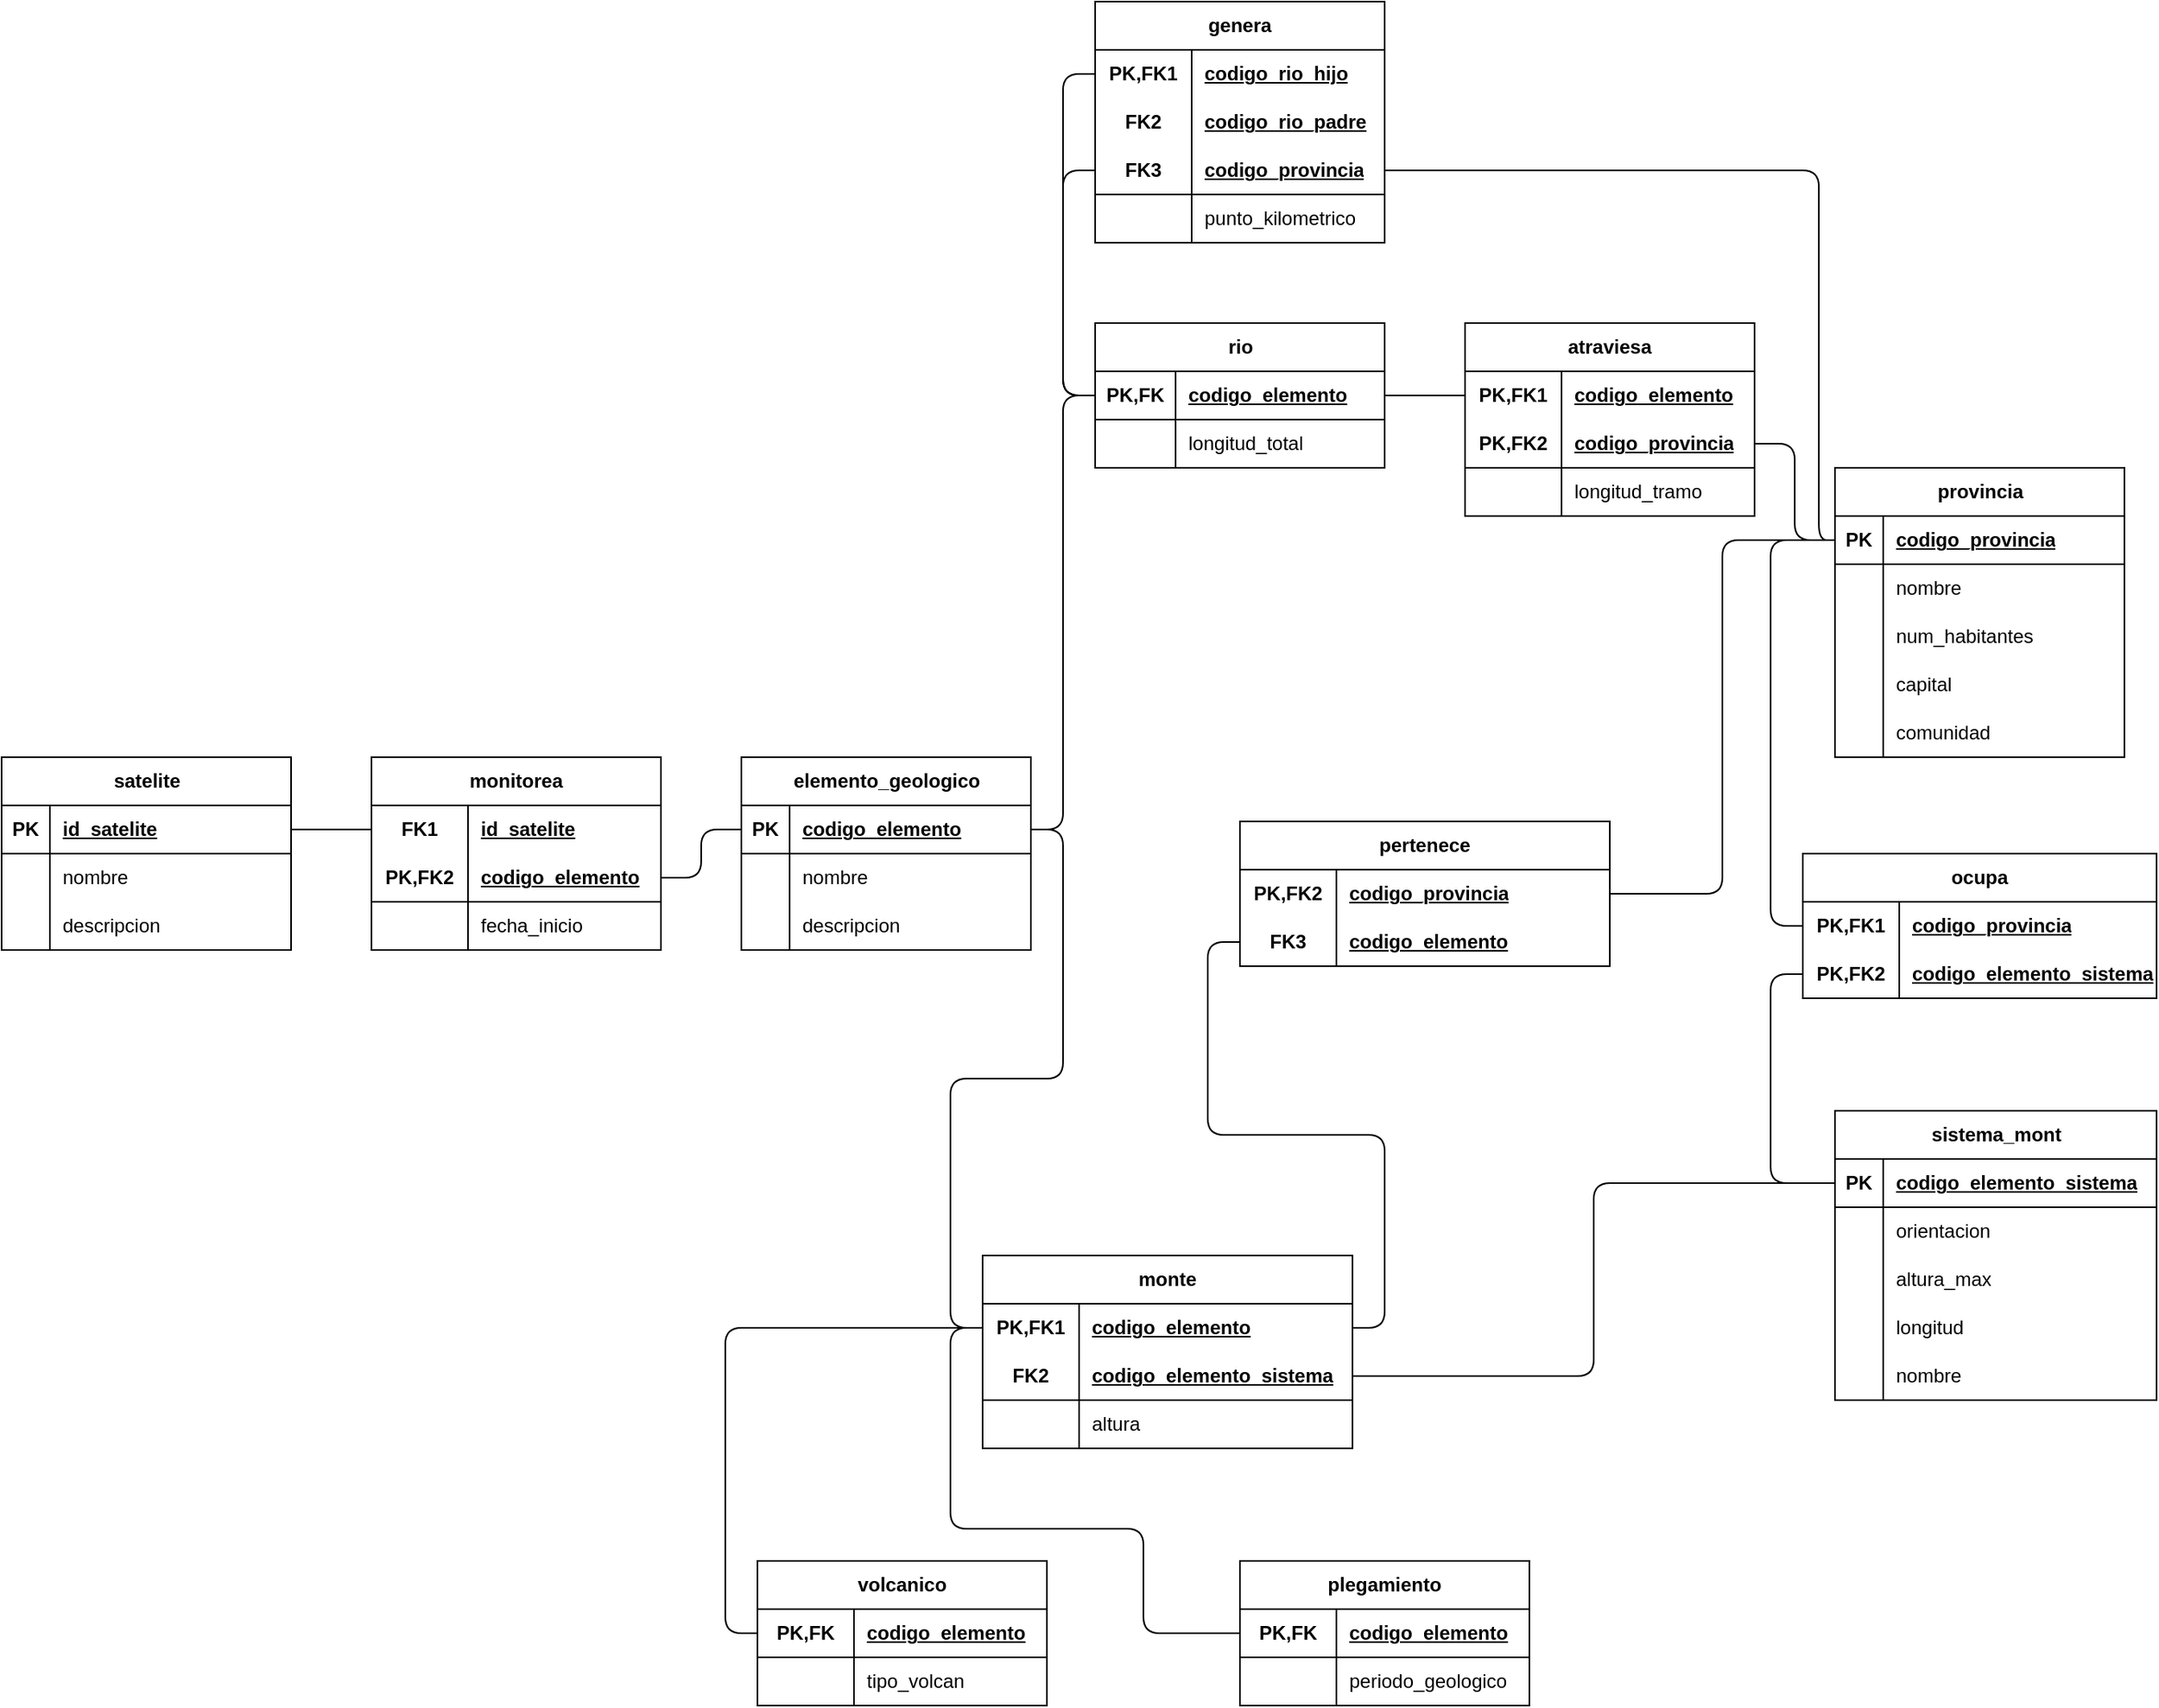 <mxfile version="24.7.1" type="github">
  <diagram name="Page-1" id="MapgltvoWuLUEXg4laVI">
    <mxGraphModel dx="2537" dy="2028" grid="1" gridSize="10" guides="1" tooltips="1" connect="1" arrows="1" fold="1" page="1" pageScale="1" pageWidth="850" pageHeight="1100" math="0" shadow="0">
      <root>
        <mxCell id="0" />
        <mxCell id="1" parent="0" />
        <mxCell id="Hibqn3s17gIYtpGQtxro-1" value="provincia" style="shape=table;startSize=30;container=1;collapsible=1;childLayout=tableLayout;fixedRows=1;rowLines=0;fontStyle=1;align=center;resizeLast=1;html=1;" parent="1" vertex="1">
          <mxGeometry x="650" y="280" width="180" height="180" as="geometry" />
        </mxCell>
        <mxCell id="Hibqn3s17gIYtpGQtxro-2" value="" style="shape=tableRow;horizontal=0;startSize=0;swimlaneHead=0;swimlaneBody=0;fillColor=none;collapsible=0;dropTarget=0;points=[[0,0.5],[1,0.5]];portConstraint=eastwest;top=0;left=0;right=0;bottom=1;" parent="Hibqn3s17gIYtpGQtxro-1" vertex="1">
          <mxGeometry y="30" width="180" height="30" as="geometry" />
        </mxCell>
        <mxCell id="Hibqn3s17gIYtpGQtxro-3" value="PK" style="shape=partialRectangle;connectable=0;fillColor=none;top=0;left=0;bottom=0;right=0;fontStyle=1;overflow=hidden;whiteSpace=wrap;html=1;" parent="Hibqn3s17gIYtpGQtxro-2" vertex="1">
          <mxGeometry width="30" height="30" as="geometry">
            <mxRectangle width="30" height="30" as="alternateBounds" />
          </mxGeometry>
        </mxCell>
        <mxCell id="Hibqn3s17gIYtpGQtxro-4" value="codigo_provincia" style="shape=partialRectangle;connectable=0;fillColor=none;top=0;left=0;bottom=0;right=0;align=left;spacingLeft=6;fontStyle=5;overflow=hidden;whiteSpace=wrap;html=1;" parent="Hibqn3s17gIYtpGQtxro-2" vertex="1">
          <mxGeometry x="30" width="150" height="30" as="geometry">
            <mxRectangle width="150" height="30" as="alternateBounds" />
          </mxGeometry>
        </mxCell>
        <mxCell id="Hibqn3s17gIYtpGQtxro-5" value="" style="shape=tableRow;horizontal=0;startSize=0;swimlaneHead=0;swimlaneBody=0;fillColor=none;collapsible=0;dropTarget=0;points=[[0,0.5],[1,0.5]];portConstraint=eastwest;top=0;left=0;right=0;bottom=0;" parent="Hibqn3s17gIYtpGQtxro-1" vertex="1">
          <mxGeometry y="60" width="180" height="30" as="geometry" />
        </mxCell>
        <mxCell id="Hibqn3s17gIYtpGQtxro-6" value="" style="shape=partialRectangle;connectable=0;fillColor=none;top=0;left=0;bottom=0;right=0;editable=1;overflow=hidden;whiteSpace=wrap;html=1;" parent="Hibqn3s17gIYtpGQtxro-5" vertex="1">
          <mxGeometry width="30" height="30" as="geometry">
            <mxRectangle width="30" height="30" as="alternateBounds" />
          </mxGeometry>
        </mxCell>
        <mxCell id="Hibqn3s17gIYtpGQtxro-7" value="nombre" style="shape=partialRectangle;connectable=0;fillColor=none;top=0;left=0;bottom=0;right=0;align=left;spacingLeft=6;overflow=hidden;whiteSpace=wrap;html=1;" parent="Hibqn3s17gIYtpGQtxro-5" vertex="1">
          <mxGeometry x="30" width="150" height="30" as="geometry">
            <mxRectangle width="150" height="30" as="alternateBounds" />
          </mxGeometry>
        </mxCell>
        <mxCell id="Hibqn3s17gIYtpGQtxro-8" value="" style="shape=tableRow;horizontal=0;startSize=0;swimlaneHead=0;swimlaneBody=0;fillColor=none;collapsible=0;dropTarget=0;points=[[0,0.5],[1,0.5]];portConstraint=eastwest;top=0;left=0;right=0;bottom=0;" parent="Hibqn3s17gIYtpGQtxro-1" vertex="1">
          <mxGeometry y="90" width="180" height="30" as="geometry" />
        </mxCell>
        <mxCell id="Hibqn3s17gIYtpGQtxro-9" value="" style="shape=partialRectangle;connectable=0;fillColor=none;top=0;left=0;bottom=0;right=0;editable=1;overflow=hidden;whiteSpace=wrap;html=1;" parent="Hibqn3s17gIYtpGQtxro-8" vertex="1">
          <mxGeometry width="30" height="30" as="geometry">
            <mxRectangle width="30" height="30" as="alternateBounds" />
          </mxGeometry>
        </mxCell>
        <mxCell id="Hibqn3s17gIYtpGQtxro-10" value="num_habitantes" style="shape=partialRectangle;connectable=0;fillColor=none;top=0;left=0;bottom=0;right=0;align=left;spacingLeft=6;overflow=hidden;whiteSpace=wrap;html=1;" parent="Hibqn3s17gIYtpGQtxro-8" vertex="1">
          <mxGeometry x="30" width="150" height="30" as="geometry">
            <mxRectangle width="150" height="30" as="alternateBounds" />
          </mxGeometry>
        </mxCell>
        <mxCell id="Hibqn3s17gIYtpGQtxro-11" value="" style="shape=tableRow;horizontal=0;startSize=0;swimlaneHead=0;swimlaneBody=0;fillColor=none;collapsible=0;dropTarget=0;points=[[0,0.5],[1,0.5]];portConstraint=eastwest;top=0;left=0;right=0;bottom=0;" parent="Hibqn3s17gIYtpGQtxro-1" vertex="1">
          <mxGeometry y="120" width="180" height="30" as="geometry" />
        </mxCell>
        <mxCell id="Hibqn3s17gIYtpGQtxro-12" value="" style="shape=partialRectangle;connectable=0;fillColor=none;top=0;left=0;bottom=0;right=0;editable=1;overflow=hidden;whiteSpace=wrap;html=1;" parent="Hibqn3s17gIYtpGQtxro-11" vertex="1">
          <mxGeometry width="30" height="30" as="geometry">
            <mxRectangle width="30" height="30" as="alternateBounds" />
          </mxGeometry>
        </mxCell>
        <mxCell id="Hibqn3s17gIYtpGQtxro-13" value="capital" style="shape=partialRectangle;connectable=0;fillColor=none;top=0;left=0;bottom=0;right=0;align=left;spacingLeft=6;overflow=hidden;whiteSpace=wrap;html=1;" parent="Hibqn3s17gIYtpGQtxro-11" vertex="1">
          <mxGeometry x="30" width="150" height="30" as="geometry">
            <mxRectangle width="150" height="30" as="alternateBounds" />
          </mxGeometry>
        </mxCell>
        <mxCell id="Hibqn3s17gIYtpGQtxro-118" value="" style="shape=tableRow;horizontal=0;startSize=0;swimlaneHead=0;swimlaneBody=0;fillColor=none;collapsible=0;dropTarget=0;points=[[0,0.5],[1,0.5]];portConstraint=eastwest;top=0;left=0;right=0;bottom=0;" parent="Hibqn3s17gIYtpGQtxro-1" vertex="1">
          <mxGeometry y="150" width="180" height="30" as="geometry" />
        </mxCell>
        <mxCell id="Hibqn3s17gIYtpGQtxro-119" value="" style="shape=partialRectangle;connectable=0;fillColor=none;top=0;left=0;bottom=0;right=0;editable=1;overflow=hidden;whiteSpace=wrap;html=1;" parent="Hibqn3s17gIYtpGQtxro-118" vertex="1">
          <mxGeometry width="30" height="30" as="geometry">
            <mxRectangle width="30" height="30" as="alternateBounds" />
          </mxGeometry>
        </mxCell>
        <mxCell id="Hibqn3s17gIYtpGQtxro-120" value="comunidad" style="shape=partialRectangle;connectable=0;fillColor=none;top=0;left=0;bottom=0;right=0;align=left;spacingLeft=6;overflow=hidden;whiteSpace=wrap;html=1;" parent="Hibqn3s17gIYtpGQtxro-118" vertex="1">
          <mxGeometry x="30" width="150" height="30" as="geometry">
            <mxRectangle width="150" height="30" as="alternateBounds" />
          </mxGeometry>
        </mxCell>
        <mxCell id="Hibqn3s17gIYtpGQtxro-27" value="sistema_mont" style="shape=table;startSize=30;container=1;collapsible=1;childLayout=tableLayout;fixedRows=1;rowLines=0;fontStyle=1;align=center;resizeLast=1;html=1;" parent="1" vertex="1">
          <mxGeometry x="650" y="680" width="200" height="180" as="geometry" />
        </mxCell>
        <mxCell id="Hibqn3s17gIYtpGQtxro-28" value="" style="shape=tableRow;horizontal=0;startSize=0;swimlaneHead=0;swimlaneBody=0;fillColor=none;collapsible=0;dropTarget=0;points=[[0,0.5],[1,0.5]];portConstraint=eastwest;top=0;left=0;right=0;bottom=1;" parent="Hibqn3s17gIYtpGQtxro-27" vertex="1">
          <mxGeometry y="30" width="200" height="30" as="geometry" />
        </mxCell>
        <mxCell id="Hibqn3s17gIYtpGQtxro-29" value="PK" style="shape=partialRectangle;connectable=0;fillColor=none;top=0;left=0;bottom=0;right=0;fontStyle=1;overflow=hidden;whiteSpace=wrap;html=1;" parent="Hibqn3s17gIYtpGQtxro-28" vertex="1">
          <mxGeometry width="30" height="30" as="geometry">
            <mxRectangle width="30" height="30" as="alternateBounds" />
          </mxGeometry>
        </mxCell>
        <mxCell id="Hibqn3s17gIYtpGQtxro-30" value="codigo_elemento_sistema" style="shape=partialRectangle;connectable=0;fillColor=none;top=0;left=0;bottom=0;right=0;align=left;spacingLeft=6;fontStyle=5;overflow=hidden;whiteSpace=wrap;html=1;" parent="Hibqn3s17gIYtpGQtxro-28" vertex="1">
          <mxGeometry x="30" width="170" height="30" as="geometry">
            <mxRectangle width="170" height="30" as="alternateBounds" />
          </mxGeometry>
        </mxCell>
        <mxCell id="Hibqn3s17gIYtpGQtxro-31" value="" style="shape=tableRow;horizontal=0;startSize=0;swimlaneHead=0;swimlaneBody=0;fillColor=none;collapsible=0;dropTarget=0;points=[[0,0.5],[1,0.5]];portConstraint=eastwest;top=0;left=0;right=0;bottom=0;" parent="Hibqn3s17gIYtpGQtxro-27" vertex="1">
          <mxGeometry y="60" width="200" height="30" as="geometry" />
        </mxCell>
        <mxCell id="Hibqn3s17gIYtpGQtxro-32" value="" style="shape=partialRectangle;connectable=0;fillColor=none;top=0;left=0;bottom=0;right=0;editable=1;overflow=hidden;whiteSpace=wrap;html=1;" parent="Hibqn3s17gIYtpGQtxro-31" vertex="1">
          <mxGeometry width="30" height="30" as="geometry">
            <mxRectangle width="30" height="30" as="alternateBounds" />
          </mxGeometry>
        </mxCell>
        <mxCell id="Hibqn3s17gIYtpGQtxro-33" value="orientacion" style="shape=partialRectangle;connectable=0;fillColor=none;top=0;left=0;bottom=0;right=0;align=left;spacingLeft=6;overflow=hidden;whiteSpace=wrap;html=1;" parent="Hibqn3s17gIYtpGQtxro-31" vertex="1">
          <mxGeometry x="30" width="170" height="30" as="geometry">
            <mxRectangle width="170" height="30" as="alternateBounds" />
          </mxGeometry>
        </mxCell>
        <mxCell id="Hibqn3s17gIYtpGQtxro-34" value="" style="shape=tableRow;horizontal=0;startSize=0;swimlaneHead=0;swimlaneBody=0;fillColor=none;collapsible=0;dropTarget=0;points=[[0,0.5],[1,0.5]];portConstraint=eastwest;top=0;left=0;right=0;bottom=0;" parent="Hibqn3s17gIYtpGQtxro-27" vertex="1">
          <mxGeometry y="90" width="200" height="30" as="geometry" />
        </mxCell>
        <mxCell id="Hibqn3s17gIYtpGQtxro-35" value="" style="shape=partialRectangle;connectable=0;fillColor=none;top=0;left=0;bottom=0;right=0;editable=1;overflow=hidden;whiteSpace=wrap;html=1;" parent="Hibqn3s17gIYtpGQtxro-34" vertex="1">
          <mxGeometry width="30" height="30" as="geometry">
            <mxRectangle width="30" height="30" as="alternateBounds" />
          </mxGeometry>
        </mxCell>
        <mxCell id="Hibqn3s17gIYtpGQtxro-36" value="altura_max" style="shape=partialRectangle;connectable=0;fillColor=none;top=0;left=0;bottom=0;right=0;align=left;spacingLeft=6;overflow=hidden;whiteSpace=wrap;html=1;" parent="Hibqn3s17gIYtpGQtxro-34" vertex="1">
          <mxGeometry x="30" width="170" height="30" as="geometry">
            <mxRectangle width="170" height="30" as="alternateBounds" />
          </mxGeometry>
        </mxCell>
        <mxCell id="Hibqn3s17gIYtpGQtxro-37" value="" style="shape=tableRow;horizontal=0;startSize=0;swimlaneHead=0;swimlaneBody=0;fillColor=none;collapsible=0;dropTarget=0;points=[[0,0.5],[1,0.5]];portConstraint=eastwest;top=0;left=0;right=0;bottom=0;" parent="Hibqn3s17gIYtpGQtxro-27" vertex="1">
          <mxGeometry y="120" width="200" height="30" as="geometry" />
        </mxCell>
        <mxCell id="Hibqn3s17gIYtpGQtxro-38" value="" style="shape=partialRectangle;connectable=0;fillColor=none;top=0;left=0;bottom=0;right=0;editable=1;overflow=hidden;whiteSpace=wrap;html=1;" parent="Hibqn3s17gIYtpGQtxro-37" vertex="1">
          <mxGeometry width="30" height="30" as="geometry">
            <mxRectangle width="30" height="30" as="alternateBounds" />
          </mxGeometry>
        </mxCell>
        <mxCell id="Hibqn3s17gIYtpGQtxro-39" value="longitud" style="shape=partialRectangle;connectable=0;fillColor=none;top=0;left=0;bottom=0;right=0;align=left;spacingLeft=6;overflow=hidden;whiteSpace=wrap;html=1;" parent="Hibqn3s17gIYtpGQtxro-37" vertex="1">
          <mxGeometry x="30" width="170" height="30" as="geometry">
            <mxRectangle width="170" height="30" as="alternateBounds" />
          </mxGeometry>
        </mxCell>
        <mxCell id="s-evXxBmgPYoAFJoJlHw-159" value="" style="shape=tableRow;horizontal=0;startSize=0;swimlaneHead=0;swimlaneBody=0;fillColor=none;collapsible=0;dropTarget=0;points=[[0,0.5],[1,0.5]];portConstraint=eastwest;top=0;left=0;right=0;bottom=0;" vertex="1" parent="Hibqn3s17gIYtpGQtxro-27">
          <mxGeometry y="150" width="200" height="30" as="geometry" />
        </mxCell>
        <mxCell id="s-evXxBmgPYoAFJoJlHw-160" value="" style="shape=partialRectangle;connectable=0;fillColor=none;top=0;left=0;bottom=0;right=0;editable=1;overflow=hidden;whiteSpace=wrap;html=1;" vertex="1" parent="s-evXxBmgPYoAFJoJlHw-159">
          <mxGeometry width="30" height="30" as="geometry">
            <mxRectangle width="30" height="30" as="alternateBounds" />
          </mxGeometry>
        </mxCell>
        <mxCell id="s-evXxBmgPYoAFJoJlHw-161" value="nombre" style="shape=partialRectangle;connectable=0;fillColor=none;top=0;left=0;bottom=0;right=0;align=left;spacingLeft=6;overflow=hidden;whiteSpace=wrap;html=1;" vertex="1" parent="s-evXxBmgPYoAFJoJlHw-159">
          <mxGeometry x="30" width="170" height="30" as="geometry">
            <mxRectangle width="170" height="30" as="alternateBounds" />
          </mxGeometry>
        </mxCell>
        <mxCell id="Hibqn3s17gIYtpGQtxro-40" value="ocupa" style="shape=table;startSize=30;container=1;collapsible=1;childLayout=tableLayout;fixedRows=1;rowLines=0;fontStyle=1;align=center;resizeLast=1;html=1;whiteSpace=wrap;" parent="1" vertex="1">
          <mxGeometry x="630" y="520" width="220" height="90" as="geometry" />
        </mxCell>
        <mxCell id="Hibqn3s17gIYtpGQtxro-41" value="" style="shape=tableRow;horizontal=0;startSize=0;swimlaneHead=0;swimlaneBody=0;fillColor=none;collapsible=0;dropTarget=0;points=[[0,0.5],[1,0.5]];portConstraint=eastwest;top=0;left=0;right=0;bottom=0;html=1;" parent="Hibqn3s17gIYtpGQtxro-40" vertex="1">
          <mxGeometry y="30" width="220" height="30" as="geometry" />
        </mxCell>
        <mxCell id="Hibqn3s17gIYtpGQtxro-42" value="PK,FK1" style="shape=partialRectangle;connectable=0;fillColor=none;top=0;left=0;bottom=0;right=0;fontStyle=1;overflow=hidden;html=1;whiteSpace=wrap;" parent="Hibqn3s17gIYtpGQtxro-41" vertex="1">
          <mxGeometry width="60" height="30" as="geometry">
            <mxRectangle width="60" height="30" as="alternateBounds" />
          </mxGeometry>
        </mxCell>
        <mxCell id="Hibqn3s17gIYtpGQtxro-43" value="codigo_provincia" style="shape=partialRectangle;connectable=0;fillColor=none;top=0;left=0;bottom=0;right=0;align=left;spacingLeft=6;fontStyle=5;overflow=hidden;html=1;whiteSpace=wrap;" parent="Hibqn3s17gIYtpGQtxro-41" vertex="1">
          <mxGeometry x="60" width="160" height="30" as="geometry">
            <mxRectangle width="160" height="30" as="alternateBounds" />
          </mxGeometry>
        </mxCell>
        <mxCell id="Hibqn3s17gIYtpGQtxro-44" value="" style="shape=tableRow;horizontal=0;startSize=0;swimlaneHead=0;swimlaneBody=0;fillColor=none;collapsible=0;dropTarget=0;points=[[0,0.5],[1,0.5]];portConstraint=eastwest;top=0;left=0;right=0;bottom=1;html=1;" parent="Hibqn3s17gIYtpGQtxro-40" vertex="1">
          <mxGeometry y="60" width="220" height="30" as="geometry" />
        </mxCell>
        <mxCell id="Hibqn3s17gIYtpGQtxro-45" value="PK,FK2" style="shape=partialRectangle;connectable=0;fillColor=none;top=0;left=0;bottom=0;right=0;fontStyle=1;overflow=hidden;html=1;whiteSpace=wrap;" parent="Hibqn3s17gIYtpGQtxro-44" vertex="1">
          <mxGeometry width="60" height="30" as="geometry">
            <mxRectangle width="60" height="30" as="alternateBounds" />
          </mxGeometry>
        </mxCell>
        <mxCell id="Hibqn3s17gIYtpGQtxro-46" value="codigo_elemento_sistema" style="shape=partialRectangle;connectable=0;fillColor=none;top=0;left=0;bottom=0;right=0;align=left;spacingLeft=6;fontStyle=5;overflow=hidden;html=1;whiteSpace=wrap;" parent="Hibqn3s17gIYtpGQtxro-44" vertex="1">
          <mxGeometry x="60" width="160" height="30" as="geometry">
            <mxRectangle width="160" height="30" as="alternateBounds" />
          </mxGeometry>
        </mxCell>
        <mxCell id="Hibqn3s17gIYtpGQtxro-53" value="pertenece" style="shape=table;startSize=30;container=1;collapsible=1;childLayout=tableLayout;fixedRows=1;rowLines=0;fontStyle=1;align=center;resizeLast=1;html=1;whiteSpace=wrap;" parent="1" vertex="1">
          <mxGeometry x="280" y="500" width="230" height="90" as="geometry" />
        </mxCell>
        <mxCell id="s-evXxBmgPYoAFJoJlHw-67" value="" style="shape=tableRow;horizontal=0;startSize=0;swimlaneHead=0;swimlaneBody=0;fillColor=none;collapsible=0;dropTarget=0;points=[[0,0.5],[1,0.5]];portConstraint=eastwest;top=0;left=0;right=0;bottom=0;html=1;" vertex="1" parent="Hibqn3s17gIYtpGQtxro-53">
          <mxGeometry y="30" width="230" height="30" as="geometry" />
        </mxCell>
        <mxCell id="s-evXxBmgPYoAFJoJlHw-68" value="PK,FK2" style="shape=partialRectangle;connectable=0;fillColor=none;top=0;left=0;bottom=0;right=0;fontStyle=1;overflow=hidden;html=1;whiteSpace=wrap;" vertex="1" parent="s-evXxBmgPYoAFJoJlHw-67">
          <mxGeometry width="60" height="30" as="geometry">
            <mxRectangle width="60" height="30" as="alternateBounds" />
          </mxGeometry>
        </mxCell>
        <mxCell id="s-evXxBmgPYoAFJoJlHw-69" value="codigo_provincia" style="shape=partialRectangle;connectable=0;fillColor=none;top=0;left=0;bottom=0;right=0;align=left;spacingLeft=6;fontStyle=5;overflow=hidden;html=1;whiteSpace=wrap;" vertex="1" parent="s-evXxBmgPYoAFJoJlHw-67">
          <mxGeometry x="60" width="170" height="30" as="geometry">
            <mxRectangle width="170" height="30" as="alternateBounds" />
          </mxGeometry>
        </mxCell>
        <mxCell id="s-evXxBmgPYoAFJoJlHw-70" value="" style="shape=tableRow;horizontal=0;startSize=0;swimlaneHead=0;swimlaneBody=0;fillColor=none;collapsible=0;dropTarget=0;points=[[0,0.5],[1,0.5]];portConstraint=eastwest;top=0;left=0;right=0;bottom=0;html=1;" vertex="1" parent="Hibqn3s17gIYtpGQtxro-53">
          <mxGeometry y="60" width="230" height="30" as="geometry" />
        </mxCell>
        <mxCell id="s-evXxBmgPYoAFJoJlHw-71" value="FK3" style="shape=partialRectangle;connectable=0;fillColor=none;top=0;left=0;bottom=0;right=0;fontStyle=1;overflow=hidden;html=1;whiteSpace=wrap;" vertex="1" parent="s-evXxBmgPYoAFJoJlHw-70">
          <mxGeometry width="60" height="30" as="geometry">
            <mxRectangle width="60" height="30" as="alternateBounds" />
          </mxGeometry>
        </mxCell>
        <mxCell id="s-evXxBmgPYoAFJoJlHw-72" value="codigo_elemento" style="shape=partialRectangle;connectable=0;fillColor=none;top=0;left=0;bottom=0;right=0;align=left;spacingLeft=6;fontStyle=5;overflow=hidden;html=1;whiteSpace=wrap;" vertex="1" parent="s-evXxBmgPYoAFJoJlHw-70">
          <mxGeometry x="60" width="170" height="30" as="geometry">
            <mxRectangle width="170" height="30" as="alternateBounds" />
          </mxGeometry>
        </mxCell>
        <mxCell id="Hibqn3s17gIYtpGQtxro-66" value="atraviesa" style="shape=table;startSize=30;container=1;collapsible=1;childLayout=tableLayout;fixedRows=1;rowLines=0;fontStyle=1;align=center;resizeLast=1;html=1;whiteSpace=wrap;" parent="1" vertex="1">
          <mxGeometry x="420" y="190" width="180" height="120" as="geometry" />
        </mxCell>
        <mxCell id="Hibqn3s17gIYtpGQtxro-67" value="" style="shape=tableRow;horizontal=0;startSize=0;swimlaneHead=0;swimlaneBody=0;fillColor=none;collapsible=0;dropTarget=0;points=[[0,0.5],[1,0.5]];portConstraint=eastwest;top=0;left=0;right=0;bottom=0;html=1;" parent="Hibqn3s17gIYtpGQtxro-66" vertex="1">
          <mxGeometry y="30" width="180" height="30" as="geometry" />
        </mxCell>
        <mxCell id="Hibqn3s17gIYtpGQtxro-68" value="PK,FK1" style="shape=partialRectangle;connectable=0;fillColor=none;top=0;left=0;bottom=0;right=0;fontStyle=1;overflow=hidden;html=1;whiteSpace=wrap;" parent="Hibqn3s17gIYtpGQtxro-67" vertex="1">
          <mxGeometry width="60" height="30" as="geometry">
            <mxRectangle width="60" height="30" as="alternateBounds" />
          </mxGeometry>
        </mxCell>
        <mxCell id="Hibqn3s17gIYtpGQtxro-69" value="codigo_elemento" style="shape=partialRectangle;connectable=0;fillColor=none;top=0;left=0;bottom=0;right=0;align=left;spacingLeft=6;fontStyle=5;overflow=hidden;html=1;whiteSpace=wrap;" parent="Hibqn3s17gIYtpGQtxro-67" vertex="1">
          <mxGeometry x="60" width="120" height="30" as="geometry">
            <mxRectangle width="120" height="30" as="alternateBounds" />
          </mxGeometry>
        </mxCell>
        <mxCell id="Hibqn3s17gIYtpGQtxro-70" value="" style="shape=tableRow;horizontal=0;startSize=0;swimlaneHead=0;swimlaneBody=0;fillColor=none;collapsible=0;dropTarget=0;points=[[0,0.5],[1,0.5]];portConstraint=eastwest;top=0;left=0;right=0;bottom=1;html=1;" parent="Hibqn3s17gIYtpGQtxro-66" vertex="1">
          <mxGeometry y="60" width="180" height="30" as="geometry" />
        </mxCell>
        <mxCell id="Hibqn3s17gIYtpGQtxro-71" value="PK,FK2" style="shape=partialRectangle;connectable=0;fillColor=none;top=0;left=0;bottom=0;right=0;fontStyle=1;overflow=hidden;html=1;whiteSpace=wrap;" parent="Hibqn3s17gIYtpGQtxro-70" vertex="1">
          <mxGeometry width="60" height="30" as="geometry">
            <mxRectangle width="60" height="30" as="alternateBounds" />
          </mxGeometry>
        </mxCell>
        <mxCell id="Hibqn3s17gIYtpGQtxro-72" value="codigo_provincia" style="shape=partialRectangle;connectable=0;fillColor=none;top=0;left=0;bottom=0;right=0;align=left;spacingLeft=6;fontStyle=5;overflow=hidden;html=1;whiteSpace=wrap;" parent="Hibqn3s17gIYtpGQtxro-70" vertex="1">
          <mxGeometry x="60" width="120" height="30" as="geometry">
            <mxRectangle width="120" height="30" as="alternateBounds" />
          </mxGeometry>
        </mxCell>
        <mxCell id="Hibqn3s17gIYtpGQtxro-73" value="" style="shape=tableRow;horizontal=0;startSize=0;swimlaneHead=0;swimlaneBody=0;fillColor=none;collapsible=0;dropTarget=0;points=[[0,0.5],[1,0.5]];portConstraint=eastwest;top=0;left=0;right=0;bottom=0;html=1;" parent="Hibqn3s17gIYtpGQtxro-66" vertex="1">
          <mxGeometry y="90" width="180" height="30" as="geometry" />
        </mxCell>
        <mxCell id="Hibqn3s17gIYtpGQtxro-74" value="" style="shape=partialRectangle;connectable=0;fillColor=none;top=0;left=0;bottom=0;right=0;editable=1;overflow=hidden;html=1;whiteSpace=wrap;" parent="Hibqn3s17gIYtpGQtxro-73" vertex="1">
          <mxGeometry width="60" height="30" as="geometry">
            <mxRectangle width="60" height="30" as="alternateBounds" />
          </mxGeometry>
        </mxCell>
        <mxCell id="Hibqn3s17gIYtpGQtxro-75" value="longitud_tramo" style="shape=partialRectangle;connectable=0;fillColor=none;top=0;left=0;bottom=0;right=0;align=left;spacingLeft=6;overflow=hidden;html=1;whiteSpace=wrap;" parent="Hibqn3s17gIYtpGQtxro-73" vertex="1">
          <mxGeometry x="60" width="120" height="30" as="geometry">
            <mxRectangle width="120" height="30" as="alternateBounds" />
          </mxGeometry>
        </mxCell>
        <mxCell id="Hibqn3s17gIYtpGQtxro-79" value="rio" style="shape=table;startSize=30;container=1;collapsible=1;childLayout=tableLayout;fixedRows=1;rowLines=0;fontStyle=1;align=center;resizeLast=1;html=1;" parent="1" vertex="1">
          <mxGeometry x="190" y="190" width="180" height="90" as="geometry" />
        </mxCell>
        <mxCell id="Hibqn3s17gIYtpGQtxro-80" value="" style="shape=tableRow;horizontal=0;startSize=0;swimlaneHead=0;swimlaneBody=0;fillColor=none;collapsible=0;dropTarget=0;points=[[0,0.5],[1,0.5]];portConstraint=eastwest;top=0;left=0;right=0;bottom=1;" parent="Hibqn3s17gIYtpGQtxro-79" vertex="1">
          <mxGeometry y="30" width="180" height="30" as="geometry" />
        </mxCell>
        <mxCell id="Hibqn3s17gIYtpGQtxro-81" value="PK,FK" style="shape=partialRectangle;connectable=0;fillColor=none;top=0;left=0;bottom=0;right=0;fontStyle=1;overflow=hidden;whiteSpace=wrap;html=1;" parent="Hibqn3s17gIYtpGQtxro-80" vertex="1">
          <mxGeometry width="50" height="30" as="geometry">
            <mxRectangle width="50" height="30" as="alternateBounds" />
          </mxGeometry>
        </mxCell>
        <mxCell id="Hibqn3s17gIYtpGQtxro-82" value="codigo_elemento" style="shape=partialRectangle;connectable=0;fillColor=none;top=0;left=0;bottom=0;right=0;align=left;spacingLeft=6;fontStyle=5;overflow=hidden;whiteSpace=wrap;html=1;" parent="Hibqn3s17gIYtpGQtxro-80" vertex="1">
          <mxGeometry x="50" width="130" height="30" as="geometry">
            <mxRectangle width="130" height="30" as="alternateBounds" />
          </mxGeometry>
        </mxCell>
        <mxCell id="Hibqn3s17gIYtpGQtxro-83" value="" style="shape=tableRow;horizontal=0;startSize=0;swimlaneHead=0;swimlaneBody=0;fillColor=none;collapsible=0;dropTarget=0;points=[[0,0.5],[1,0.5]];portConstraint=eastwest;top=0;left=0;right=0;bottom=0;" parent="Hibqn3s17gIYtpGQtxro-79" vertex="1">
          <mxGeometry y="60" width="180" height="30" as="geometry" />
        </mxCell>
        <mxCell id="Hibqn3s17gIYtpGQtxro-84" value="" style="shape=partialRectangle;connectable=0;fillColor=none;top=0;left=0;bottom=0;right=0;editable=1;overflow=hidden;whiteSpace=wrap;html=1;" parent="Hibqn3s17gIYtpGQtxro-83" vertex="1">
          <mxGeometry width="50" height="30" as="geometry">
            <mxRectangle width="50" height="30" as="alternateBounds" />
          </mxGeometry>
        </mxCell>
        <mxCell id="Hibqn3s17gIYtpGQtxro-85" value="longitud_total" style="shape=partialRectangle;connectable=0;fillColor=none;top=0;left=0;bottom=0;right=0;align=left;spacingLeft=6;overflow=hidden;whiteSpace=wrap;html=1;" parent="Hibqn3s17gIYtpGQtxro-83" vertex="1">
          <mxGeometry x="50" width="130" height="30" as="geometry">
            <mxRectangle width="130" height="30" as="alternateBounds" />
          </mxGeometry>
        </mxCell>
        <mxCell id="Hibqn3s17gIYtpGQtxro-105" value="genera" style="shape=table;startSize=30;container=1;collapsible=1;childLayout=tableLayout;fixedRows=1;rowLines=0;fontStyle=1;align=center;resizeLast=1;html=1;whiteSpace=wrap;" parent="1" vertex="1">
          <mxGeometry x="190" y="-10" width="180" height="150" as="geometry" />
        </mxCell>
        <mxCell id="Hibqn3s17gIYtpGQtxro-106" value="" style="shape=tableRow;horizontal=0;startSize=0;swimlaneHead=0;swimlaneBody=0;fillColor=none;collapsible=0;dropTarget=0;points=[[0,0.5],[1,0.5]];portConstraint=eastwest;top=0;left=0;right=0;bottom=0;html=1;" parent="Hibqn3s17gIYtpGQtxro-105" vertex="1">
          <mxGeometry y="30" width="180" height="30" as="geometry" />
        </mxCell>
        <mxCell id="Hibqn3s17gIYtpGQtxro-107" value="PK,FK1" style="shape=partialRectangle;connectable=0;fillColor=none;top=0;left=0;bottom=0;right=0;fontStyle=1;overflow=hidden;html=1;whiteSpace=wrap;" parent="Hibqn3s17gIYtpGQtxro-106" vertex="1">
          <mxGeometry width="60" height="30" as="geometry">
            <mxRectangle width="60" height="30" as="alternateBounds" />
          </mxGeometry>
        </mxCell>
        <mxCell id="Hibqn3s17gIYtpGQtxro-108" value="codigo_rio_hijo" style="shape=partialRectangle;connectable=0;fillColor=none;top=0;left=0;bottom=0;right=0;align=left;spacingLeft=6;fontStyle=5;overflow=hidden;html=1;whiteSpace=wrap;" parent="Hibqn3s17gIYtpGQtxro-106" vertex="1">
          <mxGeometry x="60" width="120" height="30" as="geometry">
            <mxRectangle width="120" height="30" as="alternateBounds" />
          </mxGeometry>
        </mxCell>
        <mxCell id="s-evXxBmgPYoAFJoJlHw-140" value="" style="shape=tableRow;horizontal=0;startSize=0;swimlaneHead=0;swimlaneBody=0;fillColor=none;collapsible=0;dropTarget=0;points=[[0,0.5],[1,0.5]];portConstraint=eastwest;top=0;left=0;right=0;bottom=0;html=1;" vertex="1" parent="Hibqn3s17gIYtpGQtxro-105">
          <mxGeometry y="60" width="180" height="30" as="geometry" />
        </mxCell>
        <mxCell id="s-evXxBmgPYoAFJoJlHw-141" value="FK2" style="shape=partialRectangle;connectable=0;fillColor=none;top=0;left=0;bottom=0;right=0;fontStyle=1;overflow=hidden;html=1;whiteSpace=wrap;" vertex="1" parent="s-evXxBmgPYoAFJoJlHw-140">
          <mxGeometry width="60" height="30" as="geometry">
            <mxRectangle width="60" height="30" as="alternateBounds" />
          </mxGeometry>
        </mxCell>
        <mxCell id="s-evXxBmgPYoAFJoJlHw-142" value="codigo_rio_padre" style="shape=partialRectangle;connectable=0;fillColor=none;top=0;left=0;bottom=0;right=0;align=left;spacingLeft=6;fontStyle=5;overflow=hidden;html=1;whiteSpace=wrap;" vertex="1" parent="s-evXxBmgPYoAFJoJlHw-140">
          <mxGeometry x="60" width="120" height="30" as="geometry">
            <mxRectangle width="120" height="30" as="alternateBounds" />
          </mxGeometry>
        </mxCell>
        <mxCell id="Hibqn3s17gIYtpGQtxro-109" value="" style="shape=tableRow;horizontal=0;startSize=0;swimlaneHead=0;swimlaneBody=0;fillColor=none;collapsible=0;dropTarget=0;points=[[0,0.5],[1,0.5]];portConstraint=eastwest;top=0;left=0;right=0;bottom=1;html=1;" parent="Hibqn3s17gIYtpGQtxro-105" vertex="1">
          <mxGeometry y="90" width="180" height="30" as="geometry" />
        </mxCell>
        <mxCell id="Hibqn3s17gIYtpGQtxro-110" value="FK3" style="shape=partialRectangle;connectable=0;fillColor=none;top=0;left=0;bottom=0;right=0;fontStyle=1;overflow=hidden;html=1;whiteSpace=wrap;" parent="Hibqn3s17gIYtpGQtxro-109" vertex="1">
          <mxGeometry width="60" height="30" as="geometry">
            <mxRectangle width="60" height="30" as="alternateBounds" />
          </mxGeometry>
        </mxCell>
        <mxCell id="Hibqn3s17gIYtpGQtxro-111" value="codigo_provincia" style="shape=partialRectangle;connectable=0;fillColor=none;top=0;left=0;bottom=0;right=0;align=left;spacingLeft=6;fontStyle=5;overflow=hidden;html=1;whiteSpace=wrap;" parent="Hibqn3s17gIYtpGQtxro-109" vertex="1">
          <mxGeometry x="60" width="120" height="30" as="geometry">
            <mxRectangle width="120" height="30" as="alternateBounds" />
          </mxGeometry>
        </mxCell>
        <mxCell id="Hibqn3s17gIYtpGQtxro-112" value="" style="shape=tableRow;horizontal=0;startSize=0;swimlaneHead=0;swimlaneBody=0;fillColor=none;collapsible=0;dropTarget=0;points=[[0,0.5],[1,0.5]];portConstraint=eastwest;top=0;left=0;right=0;bottom=0;html=1;" parent="Hibqn3s17gIYtpGQtxro-105" vertex="1">
          <mxGeometry y="120" width="180" height="30" as="geometry" />
        </mxCell>
        <mxCell id="Hibqn3s17gIYtpGQtxro-113" value="" style="shape=partialRectangle;connectable=0;fillColor=none;top=0;left=0;bottom=0;right=0;editable=1;overflow=hidden;html=1;whiteSpace=wrap;" parent="Hibqn3s17gIYtpGQtxro-112" vertex="1">
          <mxGeometry width="60" height="30" as="geometry">
            <mxRectangle width="60" height="30" as="alternateBounds" />
          </mxGeometry>
        </mxCell>
        <mxCell id="Hibqn3s17gIYtpGQtxro-114" value="punto_kilometrico" style="shape=partialRectangle;connectable=0;fillColor=none;top=0;left=0;bottom=0;right=0;align=left;spacingLeft=6;overflow=hidden;html=1;whiteSpace=wrap;" parent="Hibqn3s17gIYtpGQtxro-112" vertex="1">
          <mxGeometry x="60" width="120" height="30" as="geometry">
            <mxRectangle width="120" height="30" as="alternateBounds" />
          </mxGeometry>
        </mxCell>
        <mxCell id="Hibqn3s17gIYtpGQtxro-121" value="elemento_geologico" style="shape=table;startSize=30;container=1;collapsible=1;childLayout=tableLayout;fixedRows=1;rowLines=0;fontStyle=1;align=center;resizeLast=1;html=1;" parent="1" vertex="1">
          <mxGeometry x="-30" y="460" width="180" height="120" as="geometry" />
        </mxCell>
        <mxCell id="Hibqn3s17gIYtpGQtxro-122" value="" style="shape=tableRow;horizontal=0;startSize=0;swimlaneHead=0;swimlaneBody=0;fillColor=none;collapsible=0;dropTarget=0;points=[[0,0.5],[1,0.5]];portConstraint=eastwest;top=0;left=0;right=0;bottom=1;" parent="Hibqn3s17gIYtpGQtxro-121" vertex="1">
          <mxGeometry y="30" width="180" height="30" as="geometry" />
        </mxCell>
        <mxCell id="Hibqn3s17gIYtpGQtxro-123" value="PK" style="shape=partialRectangle;connectable=0;fillColor=none;top=0;left=0;bottom=0;right=0;fontStyle=1;overflow=hidden;whiteSpace=wrap;html=1;" parent="Hibqn3s17gIYtpGQtxro-122" vertex="1">
          <mxGeometry width="30" height="30" as="geometry">
            <mxRectangle width="30" height="30" as="alternateBounds" />
          </mxGeometry>
        </mxCell>
        <mxCell id="Hibqn3s17gIYtpGQtxro-124" value="codigo_elemento" style="shape=partialRectangle;connectable=0;fillColor=none;top=0;left=0;bottom=0;right=0;align=left;spacingLeft=6;fontStyle=5;overflow=hidden;whiteSpace=wrap;html=1;" parent="Hibqn3s17gIYtpGQtxro-122" vertex="1">
          <mxGeometry x="30" width="150" height="30" as="geometry">
            <mxRectangle width="150" height="30" as="alternateBounds" />
          </mxGeometry>
        </mxCell>
        <mxCell id="Hibqn3s17gIYtpGQtxro-125" value="" style="shape=tableRow;horizontal=0;startSize=0;swimlaneHead=0;swimlaneBody=0;fillColor=none;collapsible=0;dropTarget=0;points=[[0,0.5],[1,0.5]];portConstraint=eastwest;top=0;left=0;right=0;bottom=0;" parent="Hibqn3s17gIYtpGQtxro-121" vertex="1">
          <mxGeometry y="60" width="180" height="30" as="geometry" />
        </mxCell>
        <mxCell id="Hibqn3s17gIYtpGQtxro-126" value="" style="shape=partialRectangle;connectable=0;fillColor=none;top=0;left=0;bottom=0;right=0;editable=1;overflow=hidden;whiteSpace=wrap;html=1;" parent="Hibqn3s17gIYtpGQtxro-125" vertex="1">
          <mxGeometry width="30" height="30" as="geometry">
            <mxRectangle width="30" height="30" as="alternateBounds" />
          </mxGeometry>
        </mxCell>
        <mxCell id="Hibqn3s17gIYtpGQtxro-127" value="nombre" style="shape=partialRectangle;connectable=0;fillColor=none;top=0;left=0;bottom=0;right=0;align=left;spacingLeft=6;overflow=hidden;whiteSpace=wrap;html=1;" parent="Hibqn3s17gIYtpGQtxro-125" vertex="1">
          <mxGeometry x="30" width="150" height="30" as="geometry">
            <mxRectangle width="150" height="30" as="alternateBounds" />
          </mxGeometry>
        </mxCell>
        <mxCell id="Hibqn3s17gIYtpGQtxro-128" value="" style="shape=tableRow;horizontal=0;startSize=0;swimlaneHead=0;swimlaneBody=0;fillColor=none;collapsible=0;dropTarget=0;points=[[0,0.5],[1,0.5]];portConstraint=eastwest;top=0;left=0;right=0;bottom=0;" parent="Hibqn3s17gIYtpGQtxro-121" vertex="1">
          <mxGeometry y="90" width="180" height="30" as="geometry" />
        </mxCell>
        <mxCell id="Hibqn3s17gIYtpGQtxro-129" value="" style="shape=partialRectangle;connectable=0;fillColor=none;top=0;left=0;bottom=0;right=0;editable=1;overflow=hidden;whiteSpace=wrap;html=1;" parent="Hibqn3s17gIYtpGQtxro-128" vertex="1">
          <mxGeometry width="30" height="30" as="geometry">
            <mxRectangle width="30" height="30" as="alternateBounds" />
          </mxGeometry>
        </mxCell>
        <mxCell id="Hibqn3s17gIYtpGQtxro-130" value="descripcion" style="shape=partialRectangle;connectable=0;fillColor=none;top=0;left=0;bottom=0;right=0;align=left;spacingLeft=6;overflow=hidden;whiteSpace=wrap;html=1;" parent="Hibqn3s17gIYtpGQtxro-128" vertex="1">
          <mxGeometry x="30" width="150" height="30" as="geometry">
            <mxRectangle width="150" height="30" as="alternateBounds" />
          </mxGeometry>
        </mxCell>
        <mxCell id="Hibqn3s17gIYtpGQtxro-134" value="monitorea" style="shape=table;startSize=30;container=1;collapsible=1;childLayout=tableLayout;fixedRows=1;rowLines=0;fontStyle=1;align=center;resizeLast=1;html=1;whiteSpace=wrap;" parent="1" vertex="1">
          <mxGeometry x="-260" y="460" width="180" height="120" as="geometry" />
        </mxCell>
        <mxCell id="Hibqn3s17gIYtpGQtxro-135" value="" style="shape=tableRow;horizontal=0;startSize=0;swimlaneHead=0;swimlaneBody=0;fillColor=none;collapsible=0;dropTarget=0;points=[[0,0.5],[1,0.5]];portConstraint=eastwest;top=0;left=0;right=0;bottom=0;html=1;" parent="Hibqn3s17gIYtpGQtxro-134" vertex="1">
          <mxGeometry y="30" width="180" height="30" as="geometry" />
        </mxCell>
        <mxCell id="Hibqn3s17gIYtpGQtxro-136" value="FK1" style="shape=partialRectangle;connectable=0;fillColor=none;top=0;left=0;bottom=0;right=0;fontStyle=1;overflow=hidden;html=1;whiteSpace=wrap;" parent="Hibqn3s17gIYtpGQtxro-135" vertex="1">
          <mxGeometry width="60" height="30" as="geometry">
            <mxRectangle width="60" height="30" as="alternateBounds" />
          </mxGeometry>
        </mxCell>
        <mxCell id="Hibqn3s17gIYtpGQtxro-137" value="id_satelite" style="shape=partialRectangle;connectable=0;fillColor=none;top=0;left=0;bottom=0;right=0;align=left;spacingLeft=6;fontStyle=5;overflow=hidden;html=1;whiteSpace=wrap;" parent="Hibqn3s17gIYtpGQtxro-135" vertex="1">
          <mxGeometry x="60" width="120" height="30" as="geometry">
            <mxRectangle width="120" height="30" as="alternateBounds" />
          </mxGeometry>
        </mxCell>
        <mxCell id="Hibqn3s17gIYtpGQtxro-138" value="" style="shape=tableRow;horizontal=0;startSize=0;swimlaneHead=0;swimlaneBody=0;fillColor=none;collapsible=0;dropTarget=0;points=[[0,0.5],[1,0.5]];portConstraint=eastwest;top=0;left=0;right=0;bottom=1;html=1;" parent="Hibqn3s17gIYtpGQtxro-134" vertex="1">
          <mxGeometry y="60" width="180" height="30" as="geometry" />
        </mxCell>
        <mxCell id="Hibqn3s17gIYtpGQtxro-139" value="PK,FK2" style="shape=partialRectangle;connectable=0;fillColor=none;top=0;left=0;bottom=0;right=0;fontStyle=1;overflow=hidden;html=1;whiteSpace=wrap;" parent="Hibqn3s17gIYtpGQtxro-138" vertex="1">
          <mxGeometry width="60" height="30" as="geometry">
            <mxRectangle width="60" height="30" as="alternateBounds" />
          </mxGeometry>
        </mxCell>
        <mxCell id="Hibqn3s17gIYtpGQtxro-140" value="codigo_elemento" style="shape=partialRectangle;connectable=0;fillColor=none;top=0;left=0;bottom=0;right=0;align=left;spacingLeft=6;fontStyle=5;overflow=hidden;html=1;whiteSpace=wrap;" parent="Hibqn3s17gIYtpGQtxro-138" vertex="1">
          <mxGeometry x="60" width="120" height="30" as="geometry">
            <mxRectangle width="120" height="30" as="alternateBounds" />
          </mxGeometry>
        </mxCell>
        <mxCell id="Hibqn3s17gIYtpGQtxro-141" value="" style="shape=tableRow;horizontal=0;startSize=0;swimlaneHead=0;swimlaneBody=0;fillColor=none;collapsible=0;dropTarget=0;points=[[0,0.5],[1,0.5]];portConstraint=eastwest;top=0;left=0;right=0;bottom=0;html=1;" parent="Hibqn3s17gIYtpGQtxro-134" vertex="1">
          <mxGeometry y="90" width="180" height="30" as="geometry" />
        </mxCell>
        <mxCell id="Hibqn3s17gIYtpGQtxro-142" value="" style="shape=partialRectangle;connectable=0;fillColor=none;top=0;left=0;bottom=0;right=0;editable=1;overflow=hidden;html=1;whiteSpace=wrap;" parent="Hibqn3s17gIYtpGQtxro-141" vertex="1">
          <mxGeometry width="60" height="30" as="geometry">
            <mxRectangle width="60" height="30" as="alternateBounds" />
          </mxGeometry>
        </mxCell>
        <mxCell id="Hibqn3s17gIYtpGQtxro-143" value="fecha_inicio" style="shape=partialRectangle;connectable=0;fillColor=none;top=0;left=0;bottom=0;right=0;align=left;spacingLeft=6;overflow=hidden;html=1;whiteSpace=wrap;" parent="Hibqn3s17gIYtpGQtxro-141" vertex="1">
          <mxGeometry x="60" width="120" height="30" as="geometry">
            <mxRectangle width="120" height="30" as="alternateBounds" />
          </mxGeometry>
        </mxCell>
        <mxCell id="Hibqn3s17gIYtpGQtxro-147" value="satelite" style="shape=table;startSize=30;container=1;collapsible=1;childLayout=tableLayout;fixedRows=1;rowLines=0;fontStyle=1;align=center;resizeLast=1;html=1;" parent="1" vertex="1">
          <mxGeometry x="-490" y="460" width="180" height="120" as="geometry" />
        </mxCell>
        <mxCell id="Hibqn3s17gIYtpGQtxro-148" value="" style="shape=tableRow;horizontal=0;startSize=0;swimlaneHead=0;swimlaneBody=0;fillColor=none;collapsible=0;dropTarget=0;points=[[0,0.5],[1,0.5]];portConstraint=eastwest;top=0;left=0;right=0;bottom=1;" parent="Hibqn3s17gIYtpGQtxro-147" vertex="1">
          <mxGeometry y="30" width="180" height="30" as="geometry" />
        </mxCell>
        <mxCell id="Hibqn3s17gIYtpGQtxro-149" value="PK" style="shape=partialRectangle;connectable=0;fillColor=none;top=0;left=0;bottom=0;right=0;fontStyle=1;overflow=hidden;whiteSpace=wrap;html=1;" parent="Hibqn3s17gIYtpGQtxro-148" vertex="1">
          <mxGeometry width="30" height="30" as="geometry">
            <mxRectangle width="30" height="30" as="alternateBounds" />
          </mxGeometry>
        </mxCell>
        <mxCell id="Hibqn3s17gIYtpGQtxro-150" value="id_satelite" style="shape=partialRectangle;connectable=0;fillColor=none;top=0;left=0;bottom=0;right=0;align=left;spacingLeft=6;fontStyle=5;overflow=hidden;whiteSpace=wrap;html=1;" parent="Hibqn3s17gIYtpGQtxro-148" vertex="1">
          <mxGeometry x="30" width="150" height="30" as="geometry">
            <mxRectangle width="150" height="30" as="alternateBounds" />
          </mxGeometry>
        </mxCell>
        <mxCell id="Hibqn3s17gIYtpGQtxro-151" value="" style="shape=tableRow;horizontal=0;startSize=0;swimlaneHead=0;swimlaneBody=0;fillColor=none;collapsible=0;dropTarget=0;points=[[0,0.5],[1,0.5]];portConstraint=eastwest;top=0;left=0;right=0;bottom=0;" parent="Hibqn3s17gIYtpGQtxro-147" vertex="1">
          <mxGeometry y="60" width="180" height="30" as="geometry" />
        </mxCell>
        <mxCell id="Hibqn3s17gIYtpGQtxro-152" value="" style="shape=partialRectangle;connectable=0;fillColor=none;top=0;left=0;bottom=0;right=0;editable=1;overflow=hidden;whiteSpace=wrap;html=1;" parent="Hibqn3s17gIYtpGQtxro-151" vertex="1">
          <mxGeometry width="30" height="30" as="geometry">
            <mxRectangle width="30" height="30" as="alternateBounds" />
          </mxGeometry>
        </mxCell>
        <mxCell id="Hibqn3s17gIYtpGQtxro-153" value="nombre" style="shape=partialRectangle;connectable=0;fillColor=none;top=0;left=0;bottom=0;right=0;align=left;spacingLeft=6;overflow=hidden;whiteSpace=wrap;html=1;" parent="Hibqn3s17gIYtpGQtxro-151" vertex="1">
          <mxGeometry x="30" width="150" height="30" as="geometry">
            <mxRectangle width="150" height="30" as="alternateBounds" />
          </mxGeometry>
        </mxCell>
        <mxCell id="Hibqn3s17gIYtpGQtxro-154" value="" style="shape=tableRow;horizontal=0;startSize=0;swimlaneHead=0;swimlaneBody=0;fillColor=none;collapsible=0;dropTarget=0;points=[[0,0.5],[1,0.5]];portConstraint=eastwest;top=0;left=0;right=0;bottom=0;" parent="Hibqn3s17gIYtpGQtxro-147" vertex="1">
          <mxGeometry y="90" width="180" height="30" as="geometry" />
        </mxCell>
        <mxCell id="Hibqn3s17gIYtpGQtxro-155" value="" style="shape=partialRectangle;connectable=0;fillColor=none;top=0;left=0;bottom=0;right=0;editable=1;overflow=hidden;whiteSpace=wrap;html=1;" parent="Hibqn3s17gIYtpGQtxro-154" vertex="1">
          <mxGeometry width="30" height="30" as="geometry">
            <mxRectangle width="30" height="30" as="alternateBounds" />
          </mxGeometry>
        </mxCell>
        <mxCell id="Hibqn3s17gIYtpGQtxro-156" value="descripcion" style="shape=partialRectangle;connectable=0;fillColor=none;top=0;left=0;bottom=0;right=0;align=left;spacingLeft=6;overflow=hidden;whiteSpace=wrap;html=1;" parent="Hibqn3s17gIYtpGQtxro-154" vertex="1">
          <mxGeometry x="30" width="150" height="30" as="geometry">
            <mxRectangle width="150" height="30" as="alternateBounds" />
          </mxGeometry>
        </mxCell>
        <mxCell id="Hibqn3s17gIYtpGQtxro-160" style="edgeStyle=orthogonalEdgeStyle;rounded=1;orthogonalLoop=1;jettySize=auto;html=1;exitX=0;exitY=0.5;exitDx=0;exitDy=0;entryX=0;entryY=0.5;entryDx=0;entryDy=0;curved=0;endArrow=none;endFill=0;" parent="1" source="Hibqn3s17gIYtpGQtxro-80" target="Hibqn3s17gIYtpGQtxro-106" edge="1">
          <mxGeometry relative="1" as="geometry" />
        </mxCell>
        <mxCell id="Hibqn3s17gIYtpGQtxro-161" style="edgeStyle=orthogonalEdgeStyle;rounded=1;orthogonalLoop=1;jettySize=auto;html=1;exitX=0;exitY=0.5;exitDx=0;exitDy=0;entryX=0;entryY=0.5;entryDx=0;entryDy=0;curved=0;endArrow=none;endFill=0;" parent="1" source="Hibqn3s17gIYtpGQtxro-80" target="Hibqn3s17gIYtpGQtxro-109" edge="1">
          <mxGeometry relative="1" as="geometry" />
        </mxCell>
        <mxCell id="Hibqn3s17gIYtpGQtxro-162" style="edgeStyle=orthogonalEdgeStyle;rounded=1;orthogonalLoop=1;jettySize=auto;html=1;exitX=0;exitY=0.5;exitDx=0;exitDy=0;entryX=1;entryY=0.5;entryDx=0;entryDy=0;curved=0;endArrow=none;endFill=0;" parent="1" source="Hibqn3s17gIYtpGQtxro-80" target="Hibqn3s17gIYtpGQtxro-122" edge="1">
          <mxGeometry relative="1" as="geometry" />
        </mxCell>
        <mxCell id="Hibqn3s17gIYtpGQtxro-163" style="edgeStyle=orthogonalEdgeStyle;rounded=1;orthogonalLoop=1;jettySize=auto;html=1;exitX=1;exitY=0.5;exitDx=0;exitDy=0;entryX=0;entryY=0.5;entryDx=0;entryDy=0;curved=0;endArrow=none;endFill=0;" parent="1" source="Hibqn3s17gIYtpGQtxro-138" target="Hibqn3s17gIYtpGQtxro-122" edge="1">
          <mxGeometry relative="1" as="geometry" />
        </mxCell>
        <mxCell id="Hibqn3s17gIYtpGQtxro-164" style="edgeStyle=orthogonalEdgeStyle;rounded=1;orthogonalLoop=1;jettySize=auto;html=1;exitX=1;exitY=0.5;exitDx=0;exitDy=0;entryX=0;entryY=0.5;entryDx=0;entryDy=0;curved=0;endArrow=none;endFill=0;" parent="1" source="Hibqn3s17gIYtpGQtxro-148" target="Hibqn3s17gIYtpGQtxro-135" edge="1">
          <mxGeometry relative="1" as="geometry" />
        </mxCell>
        <mxCell id="Hibqn3s17gIYtpGQtxro-167" style="edgeStyle=orthogonalEdgeStyle;rounded=1;orthogonalLoop=1;jettySize=auto;html=1;exitX=1;exitY=0.5;exitDx=0;exitDy=0;entryX=0;entryY=0.5;entryDx=0;entryDy=0;curved=0;endArrow=none;endFill=0;" parent="1" source="Hibqn3s17gIYtpGQtxro-70" target="Hibqn3s17gIYtpGQtxro-2" edge="1">
          <mxGeometry relative="1" as="geometry" />
        </mxCell>
        <mxCell id="Hibqn3s17gIYtpGQtxro-168" value="volcanico" style="shape=table;startSize=30;container=1;collapsible=1;childLayout=tableLayout;fixedRows=1;rowLines=0;fontStyle=1;align=center;resizeLast=1;html=1;whiteSpace=wrap;" parent="1" vertex="1">
          <mxGeometry x="-20" y="960" width="180" height="90" as="geometry" />
        </mxCell>
        <mxCell id="Hibqn3s17gIYtpGQtxro-172" value="" style="shape=tableRow;horizontal=0;startSize=0;swimlaneHead=0;swimlaneBody=0;fillColor=none;collapsible=0;dropTarget=0;points=[[0,0.5],[1,0.5]];portConstraint=eastwest;top=0;left=0;right=0;bottom=1;html=1;" parent="Hibqn3s17gIYtpGQtxro-168" vertex="1">
          <mxGeometry y="30" width="180" height="30" as="geometry" />
        </mxCell>
        <mxCell id="Hibqn3s17gIYtpGQtxro-173" value="PK,FK" style="shape=partialRectangle;connectable=0;fillColor=none;top=0;left=0;bottom=0;right=0;fontStyle=1;overflow=hidden;html=1;whiteSpace=wrap;" parent="Hibqn3s17gIYtpGQtxro-172" vertex="1">
          <mxGeometry width="60" height="30" as="geometry">
            <mxRectangle width="60" height="30" as="alternateBounds" />
          </mxGeometry>
        </mxCell>
        <mxCell id="Hibqn3s17gIYtpGQtxro-174" value="codigo_elemento" style="shape=partialRectangle;connectable=0;fillColor=none;top=0;left=0;bottom=0;right=0;align=left;spacingLeft=6;fontStyle=5;overflow=hidden;html=1;whiteSpace=wrap;" parent="Hibqn3s17gIYtpGQtxro-172" vertex="1">
          <mxGeometry x="60" width="120" height="30" as="geometry">
            <mxRectangle width="120" height="30" as="alternateBounds" />
          </mxGeometry>
        </mxCell>
        <mxCell id="Hibqn3s17gIYtpGQtxro-175" value="" style="shape=tableRow;horizontal=0;startSize=0;swimlaneHead=0;swimlaneBody=0;fillColor=none;collapsible=0;dropTarget=0;points=[[0,0.5],[1,0.5]];portConstraint=eastwest;top=0;left=0;right=0;bottom=0;html=1;" parent="Hibqn3s17gIYtpGQtxro-168" vertex="1">
          <mxGeometry y="60" width="180" height="30" as="geometry" />
        </mxCell>
        <mxCell id="Hibqn3s17gIYtpGQtxro-176" value="" style="shape=partialRectangle;connectable=0;fillColor=none;top=0;left=0;bottom=0;right=0;editable=1;overflow=hidden;html=1;whiteSpace=wrap;" parent="Hibqn3s17gIYtpGQtxro-175" vertex="1">
          <mxGeometry width="60" height="30" as="geometry">
            <mxRectangle width="60" height="30" as="alternateBounds" />
          </mxGeometry>
        </mxCell>
        <mxCell id="Hibqn3s17gIYtpGQtxro-177" value="tipo_volcan" style="shape=partialRectangle;connectable=0;fillColor=none;top=0;left=0;bottom=0;right=0;align=left;spacingLeft=6;overflow=hidden;html=1;whiteSpace=wrap;" parent="Hibqn3s17gIYtpGQtxro-175" vertex="1">
          <mxGeometry x="60" width="120" height="30" as="geometry">
            <mxRectangle width="120" height="30" as="alternateBounds" />
          </mxGeometry>
        </mxCell>
        <mxCell id="Hibqn3s17gIYtpGQtxro-181" value="plegamiento" style="shape=table;startSize=30;container=1;collapsible=1;childLayout=tableLayout;fixedRows=1;rowLines=0;fontStyle=1;align=center;resizeLast=1;html=1;whiteSpace=wrap;" parent="1" vertex="1">
          <mxGeometry x="280" y="960" width="180" height="90" as="geometry" />
        </mxCell>
        <mxCell id="Hibqn3s17gIYtpGQtxro-185" value="" style="shape=tableRow;horizontal=0;startSize=0;swimlaneHead=0;swimlaneBody=0;fillColor=none;collapsible=0;dropTarget=0;points=[[0,0.5],[1,0.5]];portConstraint=eastwest;top=0;left=0;right=0;bottom=1;html=1;" parent="Hibqn3s17gIYtpGQtxro-181" vertex="1">
          <mxGeometry y="30" width="180" height="30" as="geometry" />
        </mxCell>
        <mxCell id="Hibqn3s17gIYtpGQtxro-186" value="PK,FK" style="shape=partialRectangle;connectable=0;fillColor=none;top=0;left=0;bottom=0;right=0;fontStyle=1;overflow=hidden;html=1;whiteSpace=wrap;" parent="Hibqn3s17gIYtpGQtxro-185" vertex="1">
          <mxGeometry width="60" height="30" as="geometry">
            <mxRectangle width="60" height="30" as="alternateBounds" />
          </mxGeometry>
        </mxCell>
        <mxCell id="Hibqn3s17gIYtpGQtxro-187" value="codigo_elemento" style="shape=partialRectangle;connectable=0;fillColor=none;top=0;left=0;bottom=0;right=0;align=left;spacingLeft=6;fontStyle=5;overflow=hidden;html=1;whiteSpace=wrap;" parent="Hibqn3s17gIYtpGQtxro-185" vertex="1">
          <mxGeometry x="60" width="120" height="30" as="geometry">
            <mxRectangle width="120" height="30" as="alternateBounds" />
          </mxGeometry>
        </mxCell>
        <mxCell id="Hibqn3s17gIYtpGQtxro-188" value="" style="shape=tableRow;horizontal=0;startSize=0;swimlaneHead=0;swimlaneBody=0;fillColor=none;collapsible=0;dropTarget=0;points=[[0,0.5],[1,0.5]];portConstraint=eastwest;top=0;left=0;right=0;bottom=0;html=1;" parent="Hibqn3s17gIYtpGQtxro-181" vertex="1">
          <mxGeometry y="60" width="180" height="30" as="geometry" />
        </mxCell>
        <mxCell id="Hibqn3s17gIYtpGQtxro-189" value="" style="shape=partialRectangle;connectable=0;fillColor=none;top=0;left=0;bottom=0;right=0;editable=1;overflow=hidden;html=1;whiteSpace=wrap;" parent="Hibqn3s17gIYtpGQtxro-188" vertex="1">
          <mxGeometry width="60" height="30" as="geometry">
            <mxRectangle width="60" height="30" as="alternateBounds" />
          </mxGeometry>
        </mxCell>
        <mxCell id="Hibqn3s17gIYtpGQtxro-190" value="periodo_geologico" style="shape=partialRectangle;connectable=0;fillColor=none;top=0;left=0;bottom=0;right=0;align=left;spacingLeft=6;overflow=hidden;html=1;whiteSpace=wrap;" parent="Hibqn3s17gIYtpGQtxro-188" vertex="1">
          <mxGeometry x="60" width="120" height="30" as="geometry">
            <mxRectangle width="120" height="30" as="alternateBounds" />
          </mxGeometry>
        </mxCell>
        <mxCell id="s-evXxBmgPYoAFJoJlHw-1" style="edgeStyle=orthogonalEdgeStyle;rounded=1;orthogonalLoop=1;jettySize=auto;html=1;exitX=0;exitY=0.5;exitDx=0;exitDy=0;entryX=0;entryY=0.5;entryDx=0;entryDy=0;curved=0;endArrow=none;endFill=0;" edge="1" parent="1" source="Hibqn3s17gIYtpGQtxro-2" target="Hibqn3s17gIYtpGQtxro-41">
          <mxGeometry relative="1" as="geometry">
            <Array as="points">
              <mxPoint x="610" y="325" />
              <mxPoint x="610" y="565" />
            </Array>
          </mxGeometry>
        </mxCell>
        <mxCell id="s-evXxBmgPYoAFJoJlHw-2" style="edgeStyle=orthogonalEdgeStyle;rounded=1;orthogonalLoop=1;jettySize=auto;html=1;exitX=0;exitY=0.5;exitDx=0;exitDy=0;entryX=0;entryY=0.5;entryDx=0;entryDy=0;curved=0;endArrow=none;endFill=0;" edge="1" parent="1" source="Hibqn3s17gIYtpGQtxro-44" target="Hibqn3s17gIYtpGQtxro-28">
          <mxGeometry relative="1" as="geometry" />
        </mxCell>
        <mxCell id="s-evXxBmgPYoAFJoJlHw-16" style="edgeStyle=orthogonalEdgeStyle;rounded=1;orthogonalLoop=1;jettySize=auto;html=1;exitX=1;exitY=0.5;exitDx=0;exitDy=0;entryX=0;entryY=0.5;entryDx=0;entryDy=0;curved=0;endArrow=none;endFill=0;" edge="1" parent="1" source="Hibqn3s17gIYtpGQtxro-80" target="Hibqn3s17gIYtpGQtxro-67">
          <mxGeometry relative="1" as="geometry" />
        </mxCell>
        <mxCell id="s-evXxBmgPYoAFJoJlHw-30" style="edgeStyle=orthogonalEdgeStyle;rounded=1;orthogonalLoop=1;jettySize=auto;html=1;exitX=1;exitY=0.5;exitDx=0;exitDy=0;entryX=0;entryY=0.5;entryDx=0;entryDy=0;curved=0;endArrow=none;endFill=0;" edge="1" parent="1" source="Hibqn3s17gIYtpGQtxro-109" target="Hibqn3s17gIYtpGQtxro-2">
          <mxGeometry relative="1" as="geometry">
            <mxPoint x="610" y="65.0" as="sourcePoint" />
            <Array as="points">
              <mxPoint x="640" y="95" />
              <mxPoint x="640" y="325" />
            </Array>
          </mxGeometry>
        </mxCell>
        <mxCell id="s-evXxBmgPYoAFJoJlHw-76" style="edgeStyle=orthogonalEdgeStyle;rounded=1;orthogonalLoop=1;jettySize=auto;html=1;exitX=0;exitY=0.5;exitDx=0;exitDy=0;entryX=0;entryY=0.5;entryDx=0;entryDy=0;curved=0;endArrow=none;endFill=0;" edge="1" parent="1" source="s-evXxBmgPYoAFJoJlHw-111" target="Hibqn3s17gIYtpGQtxro-172">
          <mxGeometry relative="1" as="geometry">
            <mxPoint x="100" y="855" as="sourcePoint" />
          </mxGeometry>
        </mxCell>
        <mxCell id="s-evXxBmgPYoAFJoJlHw-77" style="edgeStyle=orthogonalEdgeStyle;rounded=1;orthogonalLoop=1;jettySize=auto;html=1;exitX=0;exitY=0.5;exitDx=0;exitDy=0;entryX=0;entryY=0.5;entryDx=0;entryDy=0;curved=0;endArrow=none;endFill=0;" edge="1" parent="1" source="s-evXxBmgPYoAFJoJlHw-111" target="Hibqn3s17gIYtpGQtxro-185">
          <mxGeometry relative="1" as="geometry">
            <mxPoint x="280" y="855" as="sourcePoint" />
            <Array as="points">
              <mxPoint x="100" y="815" />
              <mxPoint x="100" y="940" />
              <mxPoint x="220" y="940" />
              <mxPoint x="220" y="1005" />
            </Array>
          </mxGeometry>
        </mxCell>
        <mxCell id="s-evXxBmgPYoAFJoJlHw-110" value="monte" style="shape=table;startSize=30;container=1;collapsible=1;childLayout=tableLayout;fixedRows=1;rowLines=0;fontStyle=1;align=center;resizeLast=1;html=1;whiteSpace=wrap;" vertex="1" parent="1">
          <mxGeometry x="120" y="770" width="230" height="120" as="geometry" />
        </mxCell>
        <mxCell id="s-evXxBmgPYoAFJoJlHw-111" value="" style="shape=tableRow;horizontal=0;startSize=0;swimlaneHead=0;swimlaneBody=0;fillColor=none;collapsible=0;dropTarget=0;points=[[0,0.5],[1,0.5]];portConstraint=eastwest;top=0;left=0;right=0;bottom=0;html=1;" vertex="1" parent="s-evXxBmgPYoAFJoJlHw-110">
          <mxGeometry y="30" width="230" height="30" as="geometry" />
        </mxCell>
        <mxCell id="s-evXxBmgPYoAFJoJlHw-112" value="PK,FK1" style="shape=partialRectangle;connectable=0;fillColor=none;top=0;left=0;bottom=0;right=0;fontStyle=1;overflow=hidden;html=1;whiteSpace=wrap;" vertex="1" parent="s-evXxBmgPYoAFJoJlHw-111">
          <mxGeometry width="60" height="30" as="geometry">
            <mxRectangle width="60" height="30" as="alternateBounds" />
          </mxGeometry>
        </mxCell>
        <mxCell id="s-evXxBmgPYoAFJoJlHw-113" value="codigo_elemento" style="shape=partialRectangle;connectable=0;fillColor=none;top=0;left=0;bottom=0;right=0;align=left;spacingLeft=6;fontStyle=5;overflow=hidden;html=1;whiteSpace=wrap;" vertex="1" parent="s-evXxBmgPYoAFJoJlHw-111">
          <mxGeometry x="60" width="170" height="30" as="geometry">
            <mxRectangle width="170" height="30" as="alternateBounds" />
          </mxGeometry>
        </mxCell>
        <mxCell id="s-evXxBmgPYoAFJoJlHw-114" value="" style="shape=tableRow;horizontal=0;startSize=0;swimlaneHead=0;swimlaneBody=0;fillColor=none;collapsible=0;dropTarget=0;points=[[0,0.5],[1,0.5]];portConstraint=eastwest;top=0;left=0;right=0;bottom=1;html=1;" vertex="1" parent="s-evXxBmgPYoAFJoJlHw-110">
          <mxGeometry y="60" width="230" height="30" as="geometry" />
        </mxCell>
        <mxCell id="s-evXxBmgPYoAFJoJlHw-115" value="FK2" style="shape=partialRectangle;connectable=0;fillColor=none;top=0;left=0;bottom=0;right=0;fontStyle=1;overflow=hidden;html=1;whiteSpace=wrap;" vertex="1" parent="s-evXxBmgPYoAFJoJlHw-114">
          <mxGeometry width="60" height="30" as="geometry">
            <mxRectangle width="60" height="30" as="alternateBounds" />
          </mxGeometry>
        </mxCell>
        <mxCell id="s-evXxBmgPYoAFJoJlHw-116" value="codigo_elemento_sistema" style="shape=partialRectangle;connectable=0;fillColor=none;top=0;left=0;bottom=0;right=0;align=left;spacingLeft=6;fontStyle=5;overflow=hidden;html=1;whiteSpace=wrap;" vertex="1" parent="s-evXxBmgPYoAFJoJlHw-114">
          <mxGeometry x="60" width="170" height="30" as="geometry">
            <mxRectangle width="170" height="30" as="alternateBounds" />
          </mxGeometry>
        </mxCell>
        <mxCell id="s-evXxBmgPYoAFJoJlHw-117" value="" style="shape=tableRow;horizontal=0;startSize=0;swimlaneHead=0;swimlaneBody=0;fillColor=none;collapsible=0;dropTarget=0;points=[[0,0.5],[1,0.5]];portConstraint=eastwest;top=0;left=0;right=0;bottom=0;html=1;" vertex="1" parent="s-evXxBmgPYoAFJoJlHw-110">
          <mxGeometry y="90" width="230" height="30" as="geometry" />
        </mxCell>
        <mxCell id="s-evXxBmgPYoAFJoJlHw-118" value="" style="shape=partialRectangle;connectable=0;fillColor=none;top=0;left=0;bottom=0;right=0;editable=1;overflow=hidden;html=1;whiteSpace=wrap;" vertex="1" parent="s-evXxBmgPYoAFJoJlHw-117">
          <mxGeometry width="60" height="30" as="geometry">
            <mxRectangle width="60" height="30" as="alternateBounds" />
          </mxGeometry>
        </mxCell>
        <mxCell id="s-evXxBmgPYoAFJoJlHw-119" value="altura" style="shape=partialRectangle;connectable=0;fillColor=none;top=0;left=0;bottom=0;right=0;align=left;spacingLeft=6;overflow=hidden;html=1;whiteSpace=wrap;" vertex="1" parent="s-evXxBmgPYoAFJoJlHw-117">
          <mxGeometry x="60" width="170" height="30" as="geometry">
            <mxRectangle width="170" height="30" as="alternateBounds" />
          </mxGeometry>
        </mxCell>
        <mxCell id="s-evXxBmgPYoAFJoJlHw-123" style="edgeStyle=orthogonalEdgeStyle;rounded=1;orthogonalLoop=1;jettySize=auto;html=1;exitX=1;exitY=0.5;exitDx=0;exitDy=0;entryX=0;entryY=0.5;entryDx=0;entryDy=0;curved=0;endArrow=none;endFill=0;" edge="1" parent="1" source="s-evXxBmgPYoAFJoJlHw-114" target="Hibqn3s17gIYtpGQtxro-28">
          <mxGeometry relative="1" as="geometry" />
        </mxCell>
        <mxCell id="s-evXxBmgPYoAFJoJlHw-124" style="edgeStyle=orthogonalEdgeStyle;rounded=1;orthogonalLoop=1;jettySize=auto;html=1;exitX=1;exitY=0.5;exitDx=0;exitDy=0;entryX=0;entryY=0.5;entryDx=0;entryDy=0;curved=0;endArrow=none;endFill=0;" edge="1" parent="1" source="Hibqn3s17gIYtpGQtxro-122" target="s-evXxBmgPYoAFJoJlHw-111">
          <mxGeometry relative="1" as="geometry" />
        </mxCell>
        <mxCell id="s-evXxBmgPYoAFJoJlHw-125" style="edgeStyle=orthogonalEdgeStyle;rounded=1;orthogonalLoop=1;jettySize=auto;html=1;exitX=1;exitY=0.5;exitDx=0;exitDy=0;entryX=0;entryY=0.5;entryDx=0;entryDy=0;curved=0;endArrow=none;endFill=0;" edge="1" parent="1" source="s-evXxBmgPYoAFJoJlHw-111" target="s-evXxBmgPYoAFJoJlHw-70">
          <mxGeometry relative="1" as="geometry" />
        </mxCell>
        <mxCell id="s-evXxBmgPYoAFJoJlHw-126" style="edgeStyle=orthogonalEdgeStyle;rounded=1;orthogonalLoop=1;jettySize=auto;html=1;exitX=1;exitY=0.5;exitDx=0;exitDy=0;entryX=0;entryY=0.5;entryDx=0;entryDy=0;endArrow=none;endFill=0;curved=0;" edge="1" parent="1" source="s-evXxBmgPYoAFJoJlHw-67" target="Hibqn3s17gIYtpGQtxro-2">
          <mxGeometry relative="1" as="geometry" />
        </mxCell>
      </root>
    </mxGraphModel>
  </diagram>
</mxfile>
